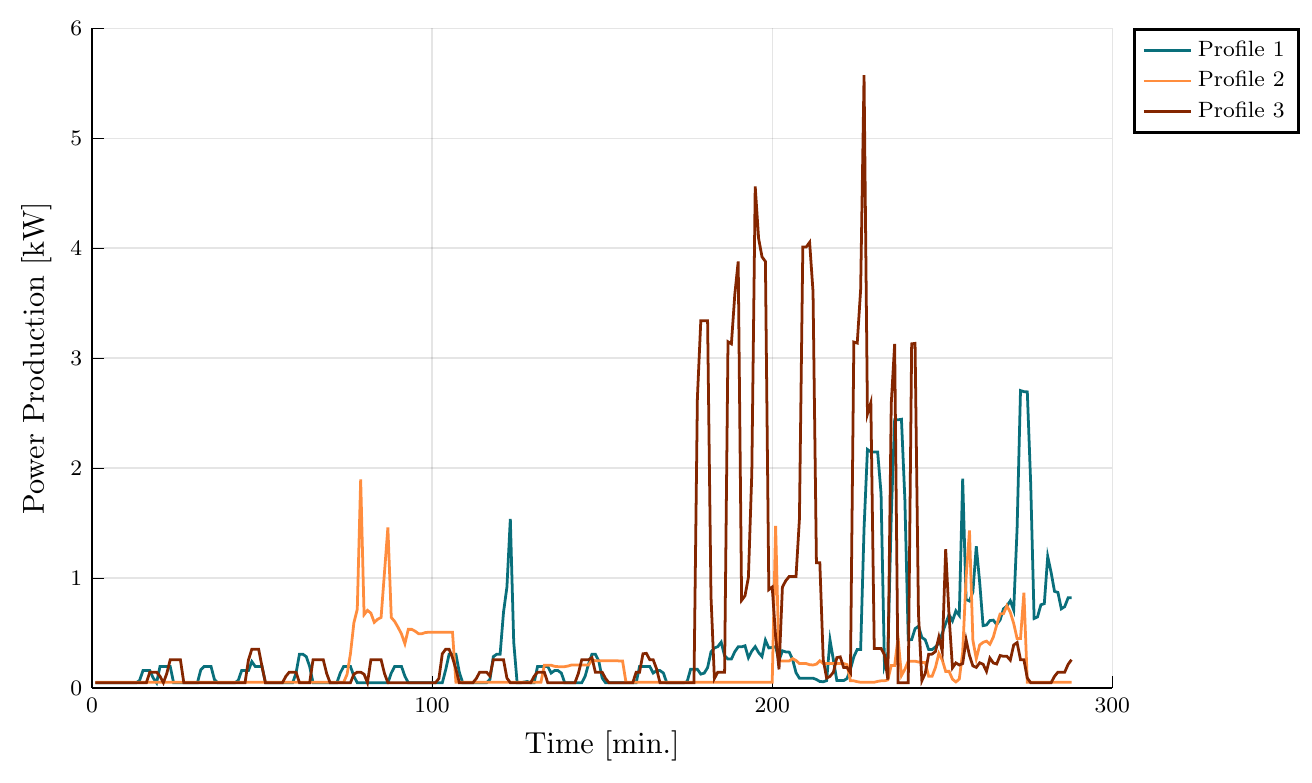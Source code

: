 \RequirePackage{luatex85}
\documentclass[tikz]{standalone}
% Default preamble
\usepackage{pgfplots}
\pgfplotsset{compat=newest}
\usepgfplotslibrary{groupplots}
\usepgfplotslibrary{polar}
\usepgfplotslibrary{smithchart}
\usepgfplotslibrary{statistics}
\usepgfplotslibrary{dateplot}
\usepgfplotslibrary{ternary}
\usetikzlibrary{arrows.meta}
\usetikzlibrary{backgrounds}
\usepgfplotslibrary{patchplots}
\usepgfplotslibrary{fillbetween}
\pgfplotsset{%
    layers/standard/.define layer set={%
        background,axis background,axis grid,axis ticks,axis lines,axis tick labels,pre main,main,axis descriptions,axis foreground%
    }{
        grid style={/pgfplots/on layer=axis grid},%
        tick style={/pgfplots/on layer=axis ticks},%
        axis line style={/pgfplots/on layer=axis lines},%
        label style={/pgfplots/on layer=axis descriptions},%
        legend style={/pgfplots/on layer=axis descriptions},%
        title style={/pgfplots/on layer=axis descriptions},%
        colorbar style={/pgfplots/on layer=axis descriptions},%
        ticklabel style={/pgfplots/on layer=axis tick labels},%
        axis background@ style={/pgfplots/on layer=axis background},%
        3d box foreground style={/pgfplots/on layer=axis foreground},%
    },
}

\begin{document}
\begin{tikzpicture}[/tikz/background rectangle/.style={fill={rgb,1:red,1.0;green,1.0;blue,1.0}, fill opacity={1.0}, draw opacity={1.0}}, show background rectangle]
\begin{axis}[point meta max={nan}, point meta min={nan}, legend cell align={left}, legend columns={1}, title={}, title style={at={{(0.5,1)}}, anchor={south}, font={{\fontsize{14 pt}{18.2 pt}\selectfont}}, color={rgb,1:red,0.0;green,0.0;blue,0.0}, draw opacity={1.0}, rotate={0.0}, align={center}}, legend style={color={rgb,1:red,0.0;green,0.0;blue,0.0}, draw opacity={1.0}, line width={1}, solid, fill={rgb,1:red,1.0;green,1.0;blue,1.0}, fill opacity={1.0}, text opacity={1.0}, font={{\fontsize{8 pt}{10.4 pt}\selectfont}}, text={rgb,1:red,0.0;green,0.0;blue,0.0}, cells={anchor={center}}, at={(1.02, 1)}, anchor={north west}}, axis background/.style={fill={rgb,1:red,1.0;green,1.0;blue,1.0}, opacity={1.0}}, anchor={north west}, xshift={1.0mm}, yshift={-1.0mm}, width={145.4mm}, height={99.6mm}, scaled x ticks={false}, xlabel={Time [min.]}, x tick style={color={rgb,1:red,0.0;green,0.0;blue,0.0}, opacity={1.0}}, x tick label style={color={rgb,1:red,0.0;green,0.0;blue,0.0}, opacity={1.0}, rotate={0}}, xlabel style={at={(ticklabel cs:0.5)}, anchor=near ticklabel, at={{(ticklabel cs:0.5)}}, anchor={near ticklabel}, font={{\fontsize{11 pt}{14.3 pt}\selectfont}}, color={rgb,1:red,0.0;green,0.0;blue,0.0}, draw opacity={1.0}, rotate={0.0}}, xmajorgrids={true}, xmin={0}, xmax={300}, xticklabels={{$0$,$100$,$200$,$300$}}, xtick={{0.0,100.0,200.0,300.0}}, xtick align={inside}, xticklabel style={font={{\fontsize{8 pt}{10.4 pt}\selectfont}}, color={rgb,1:red,0.0;green,0.0;blue,0.0}, draw opacity={1.0}, rotate={0.0}}, x grid style={color={rgb,1:red,0.0;green,0.0;blue,0.0}, draw opacity={0.1}, line width={0.5}, solid}, axis x line*={left}, x axis line style={color={rgb,1:red,0.0;green,0.0;blue,0.0}, draw opacity={1.0}, line width={1}, solid}, scaled y ticks={false}, ylabel={Power Production [kW]}, y tick style={color={rgb,1:red,0.0;green,0.0;blue,0.0}, opacity={1.0}}, y tick label style={color={rgb,1:red,0.0;green,0.0;blue,0.0}, opacity={1.0}, rotate={0}}, ylabel style={at={(ticklabel cs:0.5)}, anchor=near ticklabel, at={{(ticklabel cs:0.5)}}, anchor={near ticklabel}, font={{\fontsize{11 pt}{14.3 pt}\selectfont}}, color={rgb,1:red,0.0;green,0.0;blue,0.0}, draw opacity={1.0}, rotate={0.0}}, ymajorgrids={true}, ymin={0}, ymax={6}, yticklabels={{$0$,$1$,$2$,$3$,$4$,$5$,$6$}}, ytick={{0.0,1.0,2.0,3.0,4.0,5.0,6.0}}, ytick align={inside}, yticklabel style={font={{\fontsize{8 pt}{10.4 pt}\selectfont}}, color={rgb,1:red,0.0;green,0.0;blue,0.0}, draw opacity={1.0}, rotate={0.0}}, y grid style={color={rgb,1:red,0.0;green,0.0;blue,0.0}, draw opacity={0.1}, line width={0.5}, solid}, axis y line*={left}, y axis line style={color={rgb,1:red,0.0;green,0.0;blue,0.0}, draw opacity={1.0}, line width={1}, solid}, colorbar={false}]
    \addplot[color={rgb,1:red,0.035;green,0.435;blue,0.482}, name path={30f5e5fb-4fd1-488c-8a2e-8f556aa90264}, draw opacity={1.0}, line width={1}, solid]
        table[row sep={\\}]
        {
            \\
            1.0  0.047  \\
            2.0  0.047  \\
            3.0  0.047  \\
            4.0  0.047  \\
            5.0  0.047  \\
            6.0  0.047  \\
            7.0  0.047  \\
            8.0  0.047  \\
            9.0  0.047  \\
            10.0  0.047  \\
            11.0  0.047  \\
            12.0  0.047  \\
            13.0  0.047  \\
            14.0  0.069  \\
            15.0  0.158  \\
            16.0  0.158  \\
            17.0  0.158  \\
            18.0  0.091  \\
            19.0  0.047  \\
            20.0  0.196  \\
            21.0  0.196  \\
            22.0  0.196  \\
            23.0  0.196  \\
            24.0  0.047  \\
            25.0  0.047  \\
            26.0  0.047  \\
            27.0  0.047  \\
            28.0  0.047  \\
            29.0  0.047  \\
            30.0  0.047  \\
            31.0  0.047  \\
            32.0  0.166  \\
            33.0  0.196  \\
            34.0  0.196  \\
            35.0  0.196  \\
            36.0  0.077  \\
            37.0  0.047  \\
            38.0  0.047  \\
            39.0  0.047  \\
            40.0  0.047  \\
            41.0  0.047  \\
            42.0  0.047  \\
            43.0  0.069  \\
            44.0  0.158  \\
            45.0  0.158  \\
            46.0  0.158  \\
            47.0  0.24  \\
            48.0  0.196  \\
            49.0  0.196  \\
            50.0  0.196  \\
            51.0  0.047  \\
            52.0  0.047  \\
            53.0  0.047  \\
            54.0  0.047  \\
            55.0  0.047  \\
            56.0  0.047  \\
            57.0  0.047  \\
            58.0  0.047  \\
            59.0  0.047  \\
            60.0  0.136  \\
            61.0  0.307  \\
            62.0  0.307  \\
            63.0  0.285  \\
            64.0  0.196  \\
            65.0  0.047  \\
            66.0  0.047  \\
            67.0  0.047  \\
            68.0  0.047  \\
            69.0  0.047  \\
            70.0  0.047  \\
            71.0  0.047  \\
            72.0  0.047  \\
            73.0  0.136  \\
            74.0  0.196  \\
            75.0  0.196  \\
            76.0  0.196  \\
            77.0  0.107  \\
            78.0  0.047  \\
            79.0  0.047  \\
            80.0  0.047  \\
            81.0  0.047  \\
            82.0  0.047  \\
            83.0  0.047  \\
            84.0  0.047  \\
            85.0  0.047  \\
            86.0  0.047  \\
            87.0  0.047  \\
            88.0  0.136  \\
            89.0  0.196  \\
            90.0  0.196  \\
            91.0  0.196  \\
            92.0  0.107  \\
            93.0  0.047  \\
            94.0  0.047  \\
            95.0  0.047  \\
            96.0  0.047  \\
            97.0  0.047  \\
            98.0  0.047  \\
            99.0  0.047  \\
            100.0  0.047  \\
            101.0  0.047  \\
            102.0  0.047  \\
            103.0  0.047  \\
            104.0  0.166  \\
            105.0  0.307  \\
            106.0  0.307  \\
            107.0  0.307  \\
            108.0  0.143  \\
            109.0  0.047  \\
            110.0  0.047  \\
            111.0  0.047  \\
            112.0  0.047  \\
            113.0  0.047  \\
            114.0  0.047  \\
            115.0  0.047  \\
            116.0  0.047  \\
            117.0  0.077  \\
            118.0  0.285  \\
            119.0  0.307  \\
            120.0  0.307  \\
            121.0  0.69  \\
            122.0  0.918  \\
            123.0  1.538  \\
            124.0  0.417  \\
            125.0  0.047  \\
            126.0  0.047  \\
            127.0  0.054  \\
            128.0  0.059  \\
            129.0  0.047  \\
            130.0  0.047  \\
            131.0  0.196  \\
            132.0  0.196  \\
            133.0  0.196  \\
            134.0  0.196  \\
            135.0  0.136  \\
            136.0  0.158  \\
            137.0  0.158  \\
            138.0  0.136  \\
            139.0  0.047  \\
            140.0  0.047  \\
            141.0  0.047  \\
            142.0  0.047  \\
            143.0  0.047  \\
            144.0  0.047  \\
            145.0  0.107  \\
            146.0  0.218  \\
            147.0  0.307  \\
            148.0  0.307  \\
            149.0  0.247  \\
            150.0  0.091  \\
            151.0  0.047  \\
            152.0  0.047  \\
            153.0  0.047  \\
            154.0  0.047  \\
            155.0  0.047  \\
            156.0  0.047  \\
            157.0  0.047  \\
            158.0  0.047  \\
            159.0  0.047  \\
            160.0  0.047  \\
            161.0  0.196  \\
            162.0  0.196  \\
            163.0  0.196  \\
            164.0  0.196  \\
            165.0  0.136  \\
            166.0  0.158  \\
            167.0  0.158  \\
            168.0  0.136  \\
            169.0  0.047  \\
            170.0  0.047  \\
            171.0  0.047  \\
            172.0  0.047  \\
            173.0  0.047  \\
            174.0  0.047  \\
            175.0  0.059  \\
            176.0  0.17  \\
            177.0  0.17  \\
            178.0  0.17  \\
            179.0  0.126  \\
            180.0  0.135  \\
            181.0  0.185  \\
            182.0  0.328  \\
            183.0  0.364  \\
            184.0  0.376  \\
            185.0  0.417  \\
            186.0  0.293  \\
            187.0  0.263  \\
            188.0  0.263  \\
            189.0  0.33  \\
            190.0  0.374  \\
            191.0  0.374  \\
            192.0  0.384  \\
            193.0  0.275  \\
            194.0  0.336  \\
            195.0  0.376  \\
            196.0  0.322  \\
            197.0  0.286  \\
            198.0  0.435  \\
            199.0  0.364  \\
            200.0  0.369  \\
            201.0  0.376  \\
            202.0  0.249  \\
            203.0  0.338  \\
            204.0  0.328  \\
            205.0  0.326  \\
            206.0  0.259  \\
            207.0  0.139  \\
            208.0  0.089  \\
            209.0  0.089  \\
            210.0  0.089  \\
            211.0  0.089  \\
            212.0  0.089  \\
            213.0  0.077  \\
            214.0  0.059  \\
            215.0  0.057  \\
            216.0  0.067  \\
            217.0  0.437  \\
            218.0  0.252  \\
            219.0  0.067  \\
            220.0  0.067  \\
            221.0  0.067  \\
            222.0  0.086  \\
            223.0  0.171  \\
            224.0  0.284  \\
            225.0  0.351  \\
            226.0  0.351  \\
            227.0  1.449  \\
            228.0  2.169  \\
            229.0  2.147  \\
            230.0  2.147  \\
            231.0  2.147  \\
            232.0  1.769  \\
            233.0  0.206  \\
            234.0  0.317  \\
            235.0  1.561  \\
            236.0  2.439  \\
            237.0  2.439  \\
            238.0  2.444  \\
            239.0  1.717  \\
            240.0  0.438  \\
            241.0  0.44  \\
            242.0  0.539  \\
            243.0  0.561  \\
            244.0  0.46  \\
            245.0  0.438  \\
            246.0  0.349  \\
            247.0  0.349  \\
            248.0  0.373  \\
            249.0  0.409  \\
            250.0  0.498  \\
            251.0  0.586  \\
            252.0  0.667  \\
            253.0  0.61  \\
            254.0  0.702  \\
            255.0  0.66  \\
            256.0  1.904  \\
            257.0  0.805  \\
            258.0  0.791  \\
            259.0  0.873  \\
            260.0  1.289  \\
            261.0  0.961  \\
            262.0  0.567  \\
            263.0  0.573  \\
            264.0  0.613  \\
            265.0  0.617  \\
            266.0  0.577  \\
            267.0  0.619  \\
            268.0  0.72  \\
            269.0  0.745  \\
            270.0  0.793  \\
            271.0  0.708  \\
            272.0  1.452  \\
            273.0  2.705  \\
            274.0  2.695  \\
            275.0  2.693  \\
            276.0  1.857  \\
            277.0  0.632  \\
            278.0  0.646  \\
            279.0  0.757  \\
            280.0  0.767  \\
            281.0  1.196  \\
            282.0  1.051  \\
            283.0  0.879  \\
            284.0  0.869  \\
            285.0  0.72  \\
            286.0  0.74  \\
            287.0  0.82  \\
            288.0  0.82  \\
        }
        ;
    \addlegendentry {Profile 1}
    \addplot[color={rgb,1:red,1.0;green,0.553;blue,0.243}, name path={d325d8bd-9fd6-4c8c-bd29-d23e82079f1c}, draw opacity={1.0}, line width={1}, solid]
        table[row sep={\\}]
        {
            \\
            1.0  0.052  \\
            2.0  0.052  \\
            3.0  0.052  \\
            4.0  0.052  \\
            5.0  0.052  \\
            6.0  0.052  \\
            7.0  0.052  \\
            8.0  0.052  \\
            9.0  0.052  \\
            10.0  0.052  \\
            11.0  0.052  \\
            12.0  0.052  \\
            13.0  0.052  \\
            14.0  0.052  \\
            15.0  0.052  \\
            16.0  0.052  \\
            17.0  0.052  \\
            18.0  0.052  \\
            19.0  0.052  \\
            20.0  0.052  \\
            21.0  0.052  \\
            22.0  0.052  \\
            23.0  0.052  \\
            24.0  0.052  \\
            25.0  0.052  \\
            26.0  0.052  \\
            27.0  0.052  \\
            28.0  0.052  \\
            29.0  0.052  \\
            30.0  0.052  \\
            31.0  0.052  \\
            32.0  0.052  \\
            33.0  0.052  \\
            34.0  0.052  \\
            35.0  0.052  \\
            36.0  0.052  \\
            37.0  0.052  \\
            38.0  0.052  \\
            39.0  0.052  \\
            40.0  0.052  \\
            41.0  0.052  \\
            42.0  0.052  \\
            43.0  0.052  \\
            44.0  0.052  \\
            45.0  0.052  \\
            46.0  0.052  \\
            47.0  0.052  \\
            48.0  0.052  \\
            49.0  0.052  \\
            50.0  0.052  \\
            51.0  0.052  \\
            52.0  0.052  \\
            53.0  0.052  \\
            54.0  0.052  \\
            55.0  0.052  \\
            56.0  0.052  \\
            57.0  0.052  \\
            58.0  0.052  \\
            59.0  0.052  \\
            60.0  0.052  \\
            61.0  0.052  \\
            62.0  0.052  \\
            63.0  0.052  \\
            64.0  0.052  \\
            65.0  0.052  \\
            66.0  0.052  \\
            67.0  0.052  \\
            68.0  0.052  \\
            69.0  0.052  \\
            70.0  0.052  \\
            71.0  0.052  \\
            72.0  0.052  \\
            73.0  0.052  \\
            74.0  0.052  \\
            75.0  0.124  \\
            76.0  0.312  \\
            77.0  0.592  \\
            78.0  0.715  \\
            79.0  1.896  \\
            80.0  0.667  \\
            81.0  0.706  \\
            82.0  0.681  \\
            83.0  0.597  \\
            84.0  0.625  \\
            85.0  0.641  \\
            86.0  1.051  \\
            87.0  1.46  \\
            88.0  0.641  \\
            89.0  0.605  \\
            90.0  0.551  \\
            91.0  0.491  \\
            92.0  0.403  \\
            93.0  0.533  \\
            94.0  0.533  \\
            95.0  0.517  \\
            96.0  0.494  \\
            97.0  0.494  \\
            98.0  0.504  \\
            99.0  0.507  \\
            100.0  0.507  \\
            101.0  0.507  \\
            102.0  0.507  \\
            103.0  0.507  \\
            104.0  0.507  \\
            105.0  0.507  \\
            106.0  0.507  \\
            107.0  0.052  \\
            108.0  0.052  \\
            109.0  0.052  \\
            110.0  0.052  \\
            111.0  0.052  \\
            112.0  0.052  \\
            113.0  0.052  \\
            114.0  0.052  \\
            115.0  0.052  \\
            116.0  0.052  \\
            117.0  0.052  \\
            118.0  0.052  \\
            119.0  0.052  \\
            120.0  0.052  \\
            121.0  0.052  \\
            122.0  0.052  \\
            123.0  0.052  \\
            124.0  0.052  \\
            125.0  0.052  \\
            126.0  0.052  \\
            127.0  0.052  \\
            128.0  0.052  \\
            129.0  0.052  \\
            130.0  0.052  \\
            131.0  0.052  \\
            132.0  0.052  \\
            133.0  0.207  \\
            134.0  0.207  \\
            135.0  0.207  \\
            136.0  0.197  \\
            137.0  0.194  \\
            138.0  0.194  \\
            139.0  0.194  \\
            140.0  0.2  \\
            141.0  0.209  \\
            142.0  0.209  \\
            143.0  0.209  \\
            144.0  0.209  \\
            145.0  0.209  \\
            146.0  0.209  \\
            147.0  0.256  \\
            148.0  0.248  \\
            149.0  0.248  \\
            150.0  0.248  \\
            151.0  0.248  \\
            152.0  0.248  \\
            153.0  0.248  \\
            154.0  0.248  \\
            155.0  0.246  \\
            156.0  0.246  \\
            157.0  0.052  \\
            158.0  0.052  \\
            159.0  0.052  \\
            160.0  0.052  \\
            161.0  0.052  \\
            162.0  0.052  \\
            163.0  0.052  \\
            164.0  0.052  \\
            165.0  0.052  \\
            166.0  0.052  \\
            167.0  0.052  \\
            168.0  0.052  \\
            169.0  0.052  \\
            170.0  0.052  \\
            171.0  0.052  \\
            172.0  0.052  \\
            173.0  0.052  \\
            174.0  0.052  \\
            175.0  0.052  \\
            176.0  0.052  \\
            177.0  0.052  \\
            178.0  0.052  \\
            179.0  0.052  \\
            180.0  0.052  \\
            181.0  0.052  \\
            182.0  0.052  \\
            183.0  0.052  \\
            184.0  0.052  \\
            185.0  0.052  \\
            186.0  0.052  \\
            187.0  0.052  \\
            188.0  0.052  \\
            189.0  0.052  \\
            190.0  0.052  \\
            191.0  0.052  \\
            192.0  0.052  \\
            193.0  0.052  \\
            194.0  0.052  \\
            195.0  0.052  \\
            196.0  0.052  \\
            197.0  0.052  \\
            198.0  0.052  \\
            199.0  0.052  \\
            200.0  0.052  \\
            201.0  1.475  \\
            202.0  0.246  \\
            203.0  0.246  \\
            204.0  0.246  \\
            205.0  0.246  \\
            206.0  0.267  \\
            207.0  0.25  \\
            208.0  0.222  \\
            209.0  0.222  \\
            210.0  0.222  \\
            211.0  0.212  \\
            212.0  0.209  \\
            213.0  0.217  \\
            214.0  0.247  \\
            215.0  0.222  \\
            216.0  0.222  \\
            217.0  0.222  \\
            218.0  0.222  \\
            219.0  0.222  \\
            220.0  0.222  \\
            221.0  0.222  \\
            222.0  0.213  \\
            223.0  0.065  \\
            224.0  0.065  \\
            225.0  0.057  \\
            226.0  0.052  \\
            227.0  0.052  \\
            228.0  0.052  \\
            229.0  0.052  \\
            230.0  0.052  \\
            231.0  0.06  \\
            232.0  0.065  \\
            233.0  0.065  \\
            234.0  0.074  \\
            235.0  0.205  \\
            236.0  0.205  \\
            237.0  0.455  \\
            238.0  0.113  \\
            239.0  0.169  \\
            240.0  0.244  \\
            241.0  0.244  \\
            242.0  0.244  \\
            243.0  0.236  \\
            244.0  0.231  \\
            245.0  0.231  \\
            246.0  0.106  \\
            247.0  0.106  \\
            248.0  0.187  \\
            249.0  0.315  \\
            250.0  0.255  \\
            251.0  0.151  \\
            252.0  0.151  \\
            253.0  0.08  \\
            254.0  0.055  \\
            255.0  0.081  \\
            256.0  0.325  \\
            257.0  1.0  \\
            258.0  1.433  \\
            259.0  0.434  \\
            260.0  0.266  \\
            261.0  0.391  \\
            262.0  0.415  \\
            263.0  0.426  \\
            264.0  0.398  \\
            265.0  0.462  \\
            266.0  0.573  \\
            267.0  0.673  \\
            268.0  0.676  \\
            269.0  0.748  \\
            270.0  0.688  \\
            271.0  0.587  \\
            272.0  0.449  \\
            273.0  0.449  \\
            274.0  0.867  \\
            275.0  0.052  \\
            276.0  0.052  \\
            277.0  0.052  \\
            278.0  0.052  \\
            279.0  0.052  \\
            280.0  0.052  \\
            281.0  0.052  \\
            282.0  0.052  \\
            283.0  0.052  \\
            284.0  0.052  \\
            285.0  0.052  \\
            286.0  0.052  \\
            287.0  0.052  \\
            288.0  0.052  \\
        }
        ;
    \addlegendentry {Profile 2}
    \addplot[color={rgb,1:red,0.518;green,0.149;blue,0.0}, name path={946a52d0-1b33-49b9-a755-8ece066e86fa}, draw opacity={1.0}, line width={1}, solid]
        table[row sep={\\}]
        {
            \\
            1.0  0.048  \\
            2.0  0.048  \\
            3.0  0.048  \\
            4.0  0.048  \\
            5.0  0.048  \\
            6.0  0.048  \\
            7.0  0.048  \\
            8.0  0.048  \\
            9.0  0.048  \\
            10.0  0.048  \\
            11.0  0.048  \\
            12.0  0.048  \\
            13.0  0.048  \\
            14.0  0.048  \\
            15.0  0.048  \\
            16.0  0.048  \\
            17.0  0.144  \\
            18.0  0.144  \\
            19.0  0.144  \\
            20.0  0.106  \\
            21.0  0.048  \\
            22.0  0.132  \\
            23.0  0.257  \\
            24.0  0.257  \\
            25.0  0.257  \\
            26.0  0.257  \\
            27.0  0.048  \\
            28.0  0.048  \\
            29.0  0.048  \\
            30.0  0.048  \\
            31.0  0.048  \\
            32.0  0.048  \\
            33.0  0.048  \\
            34.0  0.048  \\
            35.0  0.048  \\
            36.0  0.048  \\
            37.0  0.048  \\
            38.0  0.048  \\
            39.0  0.048  \\
            40.0  0.048  \\
            41.0  0.048  \\
            42.0  0.048  \\
            43.0  0.048  \\
            44.0  0.048  \\
            45.0  0.048  \\
            46.0  0.254  \\
            47.0  0.353  \\
            48.0  0.353  \\
            49.0  0.353  \\
            50.0  0.193  \\
            51.0  0.048  \\
            52.0  0.048  \\
            53.0  0.048  \\
            54.0  0.048  \\
            55.0  0.048  \\
            56.0  0.048  \\
            57.0  0.106  \\
            58.0  0.144  \\
            59.0  0.144  \\
            60.0  0.144  \\
            61.0  0.048  \\
            62.0  0.048  \\
            63.0  0.048  \\
            64.0  0.048  \\
            65.0  0.257  \\
            66.0  0.257  \\
            67.0  0.257  \\
            68.0  0.257  \\
            69.0  0.132  \\
            70.0  0.048  \\
            71.0  0.048  \\
            72.0  0.048  \\
            73.0  0.048  \\
            74.0  0.048  \\
            75.0  0.048  \\
            76.0  0.048  \\
            77.0  0.125  \\
            78.0  0.144  \\
            79.0  0.144  \\
            80.0  0.125  \\
            81.0  0.048  \\
            82.0  0.257  \\
            83.0  0.257  \\
            84.0  0.257  \\
            85.0  0.257  \\
            86.0  0.132  \\
            87.0  0.048  \\
            88.0  0.048  \\
            89.0  0.048  \\
            90.0  0.048  \\
            91.0  0.048  \\
            92.0  0.048  \\
            93.0  0.048  \\
            94.0  0.048  \\
            95.0  0.048  \\
            96.0  0.048  \\
            97.0  0.048  \\
            98.0  0.048  \\
            99.0  0.048  \\
            100.0  0.048  \\
            101.0  0.048  \\
            102.0  0.086  \\
            103.0  0.311  \\
            104.0  0.353  \\
            105.0  0.353  \\
            106.0  0.276  \\
            107.0  0.173  \\
            108.0  0.048  \\
            109.0  0.048  \\
            110.0  0.048  \\
            111.0  0.048  \\
            112.0  0.048  \\
            113.0  0.086  \\
            114.0  0.144  \\
            115.0  0.144  \\
            116.0  0.144  \\
            117.0  0.109  \\
            118.0  0.257  \\
            119.0  0.257  \\
            120.0  0.257  \\
            121.0  0.257  \\
            122.0  0.09  \\
            123.0  0.048  \\
            124.0  0.048  \\
            125.0  0.048  \\
            126.0  0.048  \\
            127.0  0.048  \\
            128.0  0.048  \\
            129.0  0.048  \\
            130.0  0.106  \\
            131.0  0.144  \\
            132.0  0.144  \\
            133.0  0.144  \\
            134.0  0.048  \\
            135.0  0.048  \\
            136.0  0.048  \\
            137.0  0.048  \\
            138.0  0.048  \\
            139.0  0.048  \\
            140.0  0.048  \\
            141.0  0.048  \\
            142.0  0.048  \\
            143.0  0.132  \\
            144.0  0.257  \\
            145.0  0.257  \\
            146.0  0.257  \\
            147.0  0.276  \\
            148.0  0.144  \\
            149.0  0.144  \\
            150.0  0.144  \\
            151.0  0.086  \\
            152.0  0.048  \\
            153.0  0.048  \\
            154.0  0.048  \\
            155.0  0.048  \\
            156.0  0.048  \\
            157.0  0.048  \\
            158.0  0.048  \\
            159.0  0.048  \\
            160.0  0.144  \\
            161.0  0.144  \\
            162.0  0.311  \\
            163.0  0.315  \\
            164.0  0.257  \\
            165.0  0.257  \\
            166.0  0.173  \\
            167.0  0.048  \\
            168.0  0.048  \\
            169.0  0.048  \\
            170.0  0.048  \\
            171.0  0.048  \\
            172.0  0.048  \\
            173.0  0.048  \\
            174.0  0.048  \\
            175.0  0.048  \\
            176.0  0.048  \\
            177.0  0.048  \\
            178.0  2.639  \\
            179.0  3.339  \\
            180.0  3.339  \\
            181.0  3.339  \\
            182.0  0.832  \\
            183.0  0.086  \\
            184.0  0.144  \\
            185.0  0.144  \\
            186.0  0.144  \\
            187.0  3.149  \\
            188.0  3.13  \\
            189.0  3.579  \\
            190.0  3.879  \\
            191.0  0.797  \\
            192.0  0.839  \\
            193.0  1.006  \\
            194.0  1.954  \\
            195.0  4.562  \\
            196.0  4.088  \\
            197.0  3.921  \\
            198.0  3.879  \\
            199.0  0.894  \\
            200.0  0.918  \\
            201.0  0.469  \\
            202.0  0.169  \\
            203.0  0.918  \\
            204.0  0.976  \\
            205.0  1.014  \\
            206.0  1.014  \\
            207.0  1.014  \\
            208.0  1.537  \\
            209.0  4.011  \\
            210.0  4.011  \\
            211.0  4.053  \\
            212.0  3.604  \\
            213.0  1.138  \\
            214.0  1.138  \\
            215.0  0.257  \\
            216.0  0.09  \\
            217.0  0.106  \\
            218.0  0.144  \\
            219.0  0.276  \\
            220.0  0.283  \\
            221.0  0.187  \\
            222.0  0.187  \\
            223.0  0.139  \\
            224.0  3.146  \\
            225.0  3.137  \\
            226.0  3.624  \\
            227.0  5.574  \\
            228.0  2.492  \\
            229.0  2.595  \\
            230.0  0.36  \\
            231.0  0.36  \\
            232.0  0.36  \\
            233.0  0.302  \\
            234.0  0.076  \\
            235.0  2.586  \\
            236.0  3.13  \\
            237.0  0.048  \\
            238.0  0.048  \\
            239.0  0.048  \\
            240.0  0.048  \\
            241.0  3.13  \\
            242.0  3.134  \\
            243.0  0.675  \\
            244.0  0.066  \\
            245.0  0.134  \\
            246.0  0.307  \\
            247.0  0.308  \\
            248.0  0.332  \\
            249.0  0.464  \\
            250.0  0.333  \\
            251.0  1.263  \\
            252.0  0.654  \\
            253.0  0.183  \\
            254.0  0.228  \\
            255.0  0.209  \\
            256.0  0.222  \\
            257.0  0.439  \\
            258.0  0.295  \\
            259.0  0.201  \\
            260.0  0.187  \\
            261.0  0.229  \\
            262.0  0.216  \\
            263.0  0.151  \\
            264.0  0.272  \\
            265.0  0.228  \\
            266.0  0.218  \\
            267.0  0.295  \\
            268.0  0.288  \\
            269.0  0.288  \\
            270.0  0.253  \\
            271.0  0.391  \\
            272.0  0.413  \\
            273.0  0.257  \\
            274.0  0.257  \\
            275.0  0.09  \\
            276.0  0.048  \\
            277.0  0.048  \\
            278.0  0.048  \\
            279.0  0.048  \\
            280.0  0.048  \\
            281.0  0.048  \\
            282.0  0.048  \\
            283.0  0.106  \\
            284.0  0.144  \\
            285.0  0.144  \\
            286.0  0.144  \\
            287.0  0.215  \\
            288.0  0.257  \\
        }
        ;
    \addlegendentry {Profile 3}
\end{axis}
\end{tikzpicture}
\end{document}
